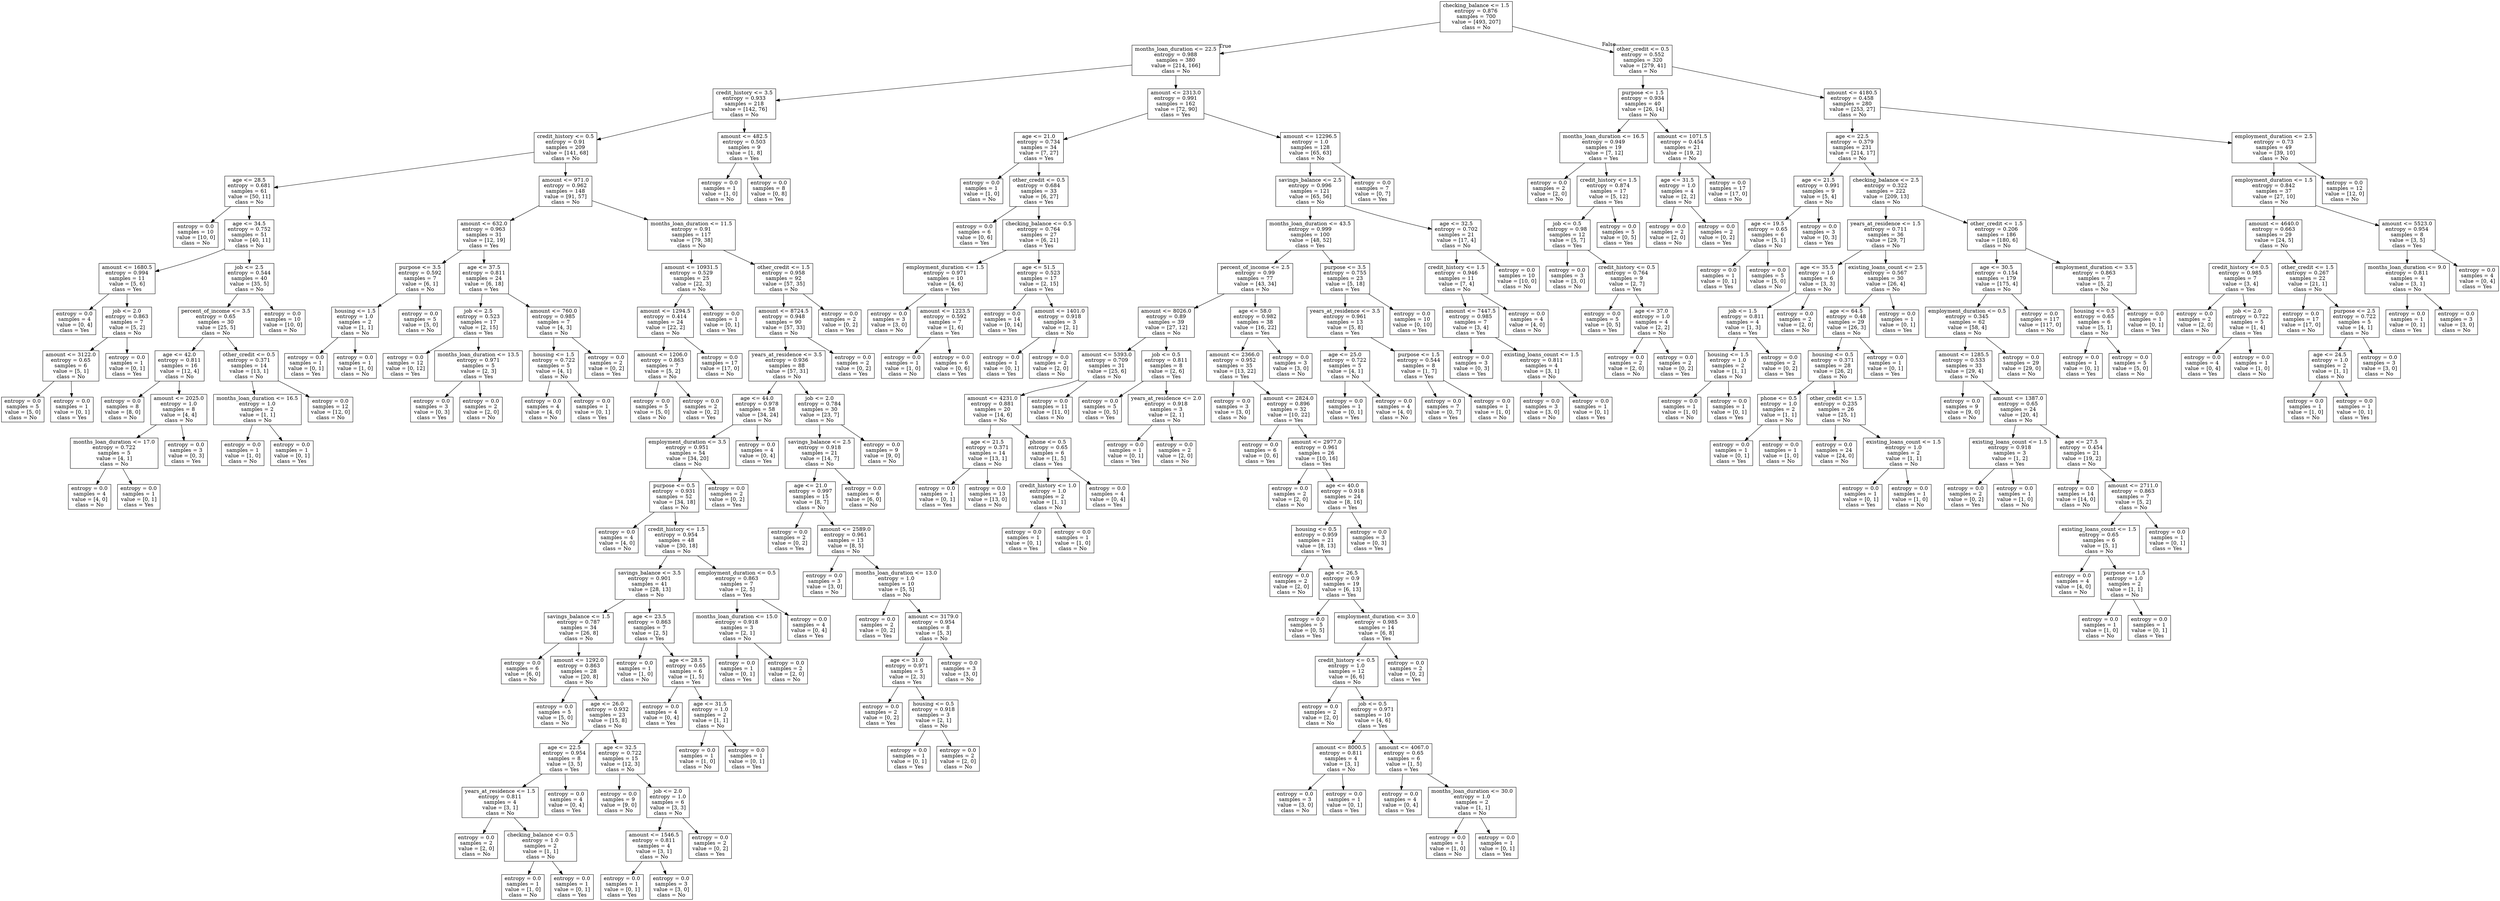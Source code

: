 digraph Tree {
node [shape=box] ;
0 [label="checking_balance <= 1.5\nentropy = 0.876\nsamples = 700\nvalue = [493, 207]\nclass = No"] ;
1 [label="months_loan_duration <= 22.5\nentropy = 0.988\nsamples = 380\nvalue = [214, 166]\nclass = No"] ;
0 -> 1 [labeldistance=2.5, labelangle=45, headlabel="True"] ;
2 [label="credit_history <= 3.5\nentropy = 0.933\nsamples = 218\nvalue = [142, 76]\nclass = No"] ;
1 -> 2 ;
3 [label="credit_history <= 0.5\nentropy = 0.91\nsamples = 209\nvalue = [141, 68]\nclass = No"] ;
2 -> 3 ;
4 [label="age <= 28.5\nentropy = 0.681\nsamples = 61\nvalue = [50, 11]\nclass = No"] ;
3 -> 4 ;
5 [label="entropy = 0.0\nsamples = 10\nvalue = [10, 0]\nclass = No"] ;
4 -> 5 ;
6 [label="age <= 34.5\nentropy = 0.752\nsamples = 51\nvalue = [40, 11]\nclass = No"] ;
4 -> 6 ;
7 [label="amount <= 1680.5\nentropy = 0.994\nsamples = 11\nvalue = [5, 6]\nclass = Yes"] ;
6 -> 7 ;
8 [label="entropy = 0.0\nsamples = 4\nvalue = [0, 4]\nclass = Yes"] ;
7 -> 8 ;
9 [label="job <= 2.0\nentropy = 0.863\nsamples = 7\nvalue = [5, 2]\nclass = No"] ;
7 -> 9 ;
10 [label="amount <= 3122.0\nentropy = 0.65\nsamples = 6\nvalue = [5, 1]\nclass = No"] ;
9 -> 10 ;
11 [label="entropy = 0.0\nsamples = 5\nvalue = [5, 0]\nclass = No"] ;
10 -> 11 ;
12 [label="entropy = 0.0\nsamples = 1\nvalue = [0, 1]\nclass = Yes"] ;
10 -> 12 ;
13 [label="entropy = 0.0\nsamples = 1\nvalue = [0, 1]\nclass = Yes"] ;
9 -> 13 ;
14 [label="job <= 2.5\nentropy = 0.544\nsamples = 40\nvalue = [35, 5]\nclass = No"] ;
6 -> 14 ;
15 [label="percent_of_income <= 3.5\nentropy = 0.65\nsamples = 30\nvalue = [25, 5]\nclass = No"] ;
14 -> 15 ;
16 [label="age <= 42.0\nentropy = 0.811\nsamples = 16\nvalue = [12, 4]\nclass = No"] ;
15 -> 16 ;
17 [label="entropy = 0.0\nsamples = 8\nvalue = [8, 0]\nclass = No"] ;
16 -> 17 ;
18 [label="amount <= 2025.0\nentropy = 1.0\nsamples = 8\nvalue = [4, 4]\nclass = No"] ;
16 -> 18 ;
19 [label="months_loan_duration <= 17.0\nentropy = 0.722\nsamples = 5\nvalue = [4, 1]\nclass = No"] ;
18 -> 19 ;
20 [label="entropy = 0.0\nsamples = 4\nvalue = [4, 0]\nclass = No"] ;
19 -> 20 ;
21 [label="entropy = 0.0\nsamples = 1\nvalue = [0, 1]\nclass = Yes"] ;
19 -> 21 ;
22 [label="entropy = 0.0\nsamples = 3\nvalue = [0, 3]\nclass = Yes"] ;
18 -> 22 ;
23 [label="other_credit <= 0.5\nentropy = 0.371\nsamples = 14\nvalue = [13, 1]\nclass = No"] ;
15 -> 23 ;
24 [label="months_loan_duration <= 16.5\nentropy = 1.0\nsamples = 2\nvalue = [1, 1]\nclass = No"] ;
23 -> 24 ;
25 [label="entropy = 0.0\nsamples = 1\nvalue = [1, 0]\nclass = No"] ;
24 -> 25 ;
26 [label="entropy = 0.0\nsamples = 1\nvalue = [0, 1]\nclass = Yes"] ;
24 -> 26 ;
27 [label="entropy = 0.0\nsamples = 12\nvalue = [12, 0]\nclass = No"] ;
23 -> 27 ;
28 [label="entropy = 0.0\nsamples = 10\nvalue = [10, 0]\nclass = No"] ;
14 -> 28 ;
29 [label="amount <= 971.0\nentropy = 0.962\nsamples = 148\nvalue = [91, 57]\nclass = No"] ;
3 -> 29 ;
30 [label="amount <= 632.0\nentropy = 0.963\nsamples = 31\nvalue = [12, 19]\nclass = Yes"] ;
29 -> 30 ;
31 [label="purpose <= 3.5\nentropy = 0.592\nsamples = 7\nvalue = [6, 1]\nclass = No"] ;
30 -> 31 ;
32 [label="housing <= 1.5\nentropy = 1.0\nsamples = 2\nvalue = [1, 1]\nclass = No"] ;
31 -> 32 ;
33 [label="entropy = 0.0\nsamples = 1\nvalue = [0, 1]\nclass = Yes"] ;
32 -> 33 ;
34 [label="entropy = 0.0\nsamples = 1\nvalue = [1, 0]\nclass = No"] ;
32 -> 34 ;
35 [label="entropy = 0.0\nsamples = 5\nvalue = [5, 0]\nclass = No"] ;
31 -> 35 ;
36 [label="age <= 37.5\nentropy = 0.811\nsamples = 24\nvalue = [6, 18]\nclass = Yes"] ;
30 -> 36 ;
37 [label="job <= 2.5\nentropy = 0.523\nsamples = 17\nvalue = [2, 15]\nclass = Yes"] ;
36 -> 37 ;
38 [label="entropy = 0.0\nsamples = 12\nvalue = [0, 12]\nclass = Yes"] ;
37 -> 38 ;
39 [label="months_loan_duration <= 13.5\nentropy = 0.971\nsamples = 5\nvalue = [2, 3]\nclass = Yes"] ;
37 -> 39 ;
40 [label="entropy = 0.0\nsamples = 3\nvalue = [0, 3]\nclass = Yes"] ;
39 -> 40 ;
41 [label="entropy = 0.0\nsamples = 2\nvalue = [2, 0]\nclass = No"] ;
39 -> 41 ;
42 [label="amount <= 760.0\nentropy = 0.985\nsamples = 7\nvalue = [4, 3]\nclass = No"] ;
36 -> 42 ;
43 [label="housing <= 1.5\nentropy = 0.722\nsamples = 5\nvalue = [4, 1]\nclass = No"] ;
42 -> 43 ;
44 [label="entropy = 0.0\nsamples = 4\nvalue = [4, 0]\nclass = No"] ;
43 -> 44 ;
45 [label="entropy = 0.0\nsamples = 1\nvalue = [0, 1]\nclass = Yes"] ;
43 -> 45 ;
46 [label="entropy = 0.0\nsamples = 2\nvalue = [0, 2]\nclass = Yes"] ;
42 -> 46 ;
47 [label="months_loan_duration <= 11.5\nentropy = 0.91\nsamples = 117\nvalue = [79, 38]\nclass = No"] ;
29 -> 47 ;
48 [label="amount <= 10931.5\nentropy = 0.529\nsamples = 25\nvalue = [22, 3]\nclass = No"] ;
47 -> 48 ;
49 [label="amount <= 1294.5\nentropy = 0.414\nsamples = 24\nvalue = [22, 2]\nclass = No"] ;
48 -> 49 ;
50 [label="amount <= 1206.0\nentropy = 0.863\nsamples = 7\nvalue = [5, 2]\nclass = No"] ;
49 -> 50 ;
51 [label="entropy = 0.0\nsamples = 5\nvalue = [5, 0]\nclass = No"] ;
50 -> 51 ;
52 [label="entropy = 0.0\nsamples = 2\nvalue = [0, 2]\nclass = Yes"] ;
50 -> 52 ;
53 [label="entropy = 0.0\nsamples = 17\nvalue = [17, 0]\nclass = No"] ;
49 -> 53 ;
54 [label="entropy = 0.0\nsamples = 1\nvalue = [0, 1]\nclass = Yes"] ;
48 -> 54 ;
55 [label="other_credit <= 1.5\nentropy = 0.958\nsamples = 92\nvalue = [57, 35]\nclass = No"] ;
47 -> 55 ;
56 [label="amount <= 8724.5\nentropy = 0.948\nsamples = 90\nvalue = [57, 33]\nclass = No"] ;
55 -> 56 ;
57 [label="years_at_residence <= 3.5\nentropy = 0.936\nsamples = 88\nvalue = [57, 31]\nclass = No"] ;
56 -> 57 ;
58 [label="age <= 44.0\nentropy = 0.978\nsamples = 58\nvalue = [34, 24]\nclass = No"] ;
57 -> 58 ;
59 [label="employment_duration <= 3.5\nentropy = 0.951\nsamples = 54\nvalue = [34, 20]\nclass = No"] ;
58 -> 59 ;
60 [label="purpose <= 0.5\nentropy = 0.931\nsamples = 52\nvalue = [34, 18]\nclass = No"] ;
59 -> 60 ;
61 [label="entropy = 0.0\nsamples = 4\nvalue = [4, 0]\nclass = No"] ;
60 -> 61 ;
62 [label="credit_history <= 1.5\nentropy = 0.954\nsamples = 48\nvalue = [30, 18]\nclass = No"] ;
60 -> 62 ;
63 [label="savings_balance <= 3.5\nentropy = 0.901\nsamples = 41\nvalue = [28, 13]\nclass = No"] ;
62 -> 63 ;
64 [label="savings_balance <= 1.5\nentropy = 0.787\nsamples = 34\nvalue = [26, 8]\nclass = No"] ;
63 -> 64 ;
65 [label="entropy = 0.0\nsamples = 6\nvalue = [6, 0]\nclass = No"] ;
64 -> 65 ;
66 [label="amount <= 1292.0\nentropy = 0.863\nsamples = 28\nvalue = [20, 8]\nclass = No"] ;
64 -> 66 ;
67 [label="entropy = 0.0\nsamples = 5\nvalue = [5, 0]\nclass = No"] ;
66 -> 67 ;
68 [label="age <= 26.0\nentropy = 0.932\nsamples = 23\nvalue = [15, 8]\nclass = No"] ;
66 -> 68 ;
69 [label="age <= 22.5\nentropy = 0.954\nsamples = 8\nvalue = [3, 5]\nclass = Yes"] ;
68 -> 69 ;
70 [label="years_at_residence <= 1.5\nentropy = 0.811\nsamples = 4\nvalue = [3, 1]\nclass = No"] ;
69 -> 70 ;
71 [label="entropy = 0.0\nsamples = 2\nvalue = [2, 0]\nclass = No"] ;
70 -> 71 ;
72 [label="checking_balance <= 0.5\nentropy = 1.0\nsamples = 2\nvalue = [1, 1]\nclass = No"] ;
70 -> 72 ;
73 [label="entropy = 0.0\nsamples = 1\nvalue = [1, 0]\nclass = No"] ;
72 -> 73 ;
74 [label="entropy = 0.0\nsamples = 1\nvalue = [0, 1]\nclass = Yes"] ;
72 -> 74 ;
75 [label="entropy = 0.0\nsamples = 4\nvalue = [0, 4]\nclass = Yes"] ;
69 -> 75 ;
76 [label="age <= 32.5\nentropy = 0.722\nsamples = 15\nvalue = [12, 3]\nclass = No"] ;
68 -> 76 ;
77 [label="entropy = 0.0\nsamples = 9\nvalue = [9, 0]\nclass = No"] ;
76 -> 77 ;
78 [label="job <= 2.0\nentropy = 1.0\nsamples = 6\nvalue = [3, 3]\nclass = No"] ;
76 -> 78 ;
79 [label="amount <= 1546.5\nentropy = 0.811\nsamples = 4\nvalue = [3, 1]\nclass = No"] ;
78 -> 79 ;
80 [label="entropy = 0.0\nsamples = 1\nvalue = [0, 1]\nclass = Yes"] ;
79 -> 80 ;
81 [label="entropy = 0.0\nsamples = 3\nvalue = [3, 0]\nclass = No"] ;
79 -> 81 ;
82 [label="entropy = 0.0\nsamples = 2\nvalue = [0, 2]\nclass = Yes"] ;
78 -> 82 ;
83 [label="age <= 23.5\nentropy = 0.863\nsamples = 7\nvalue = [2, 5]\nclass = Yes"] ;
63 -> 83 ;
84 [label="entropy = 0.0\nsamples = 1\nvalue = [1, 0]\nclass = No"] ;
83 -> 84 ;
85 [label="age <= 28.5\nentropy = 0.65\nsamples = 6\nvalue = [1, 5]\nclass = Yes"] ;
83 -> 85 ;
86 [label="entropy = 0.0\nsamples = 4\nvalue = [0, 4]\nclass = Yes"] ;
85 -> 86 ;
87 [label="age <= 31.5\nentropy = 1.0\nsamples = 2\nvalue = [1, 1]\nclass = No"] ;
85 -> 87 ;
88 [label="entropy = 0.0\nsamples = 1\nvalue = [1, 0]\nclass = No"] ;
87 -> 88 ;
89 [label="entropy = 0.0\nsamples = 1\nvalue = [0, 1]\nclass = Yes"] ;
87 -> 89 ;
90 [label="employment_duration <= 0.5\nentropy = 0.863\nsamples = 7\nvalue = [2, 5]\nclass = Yes"] ;
62 -> 90 ;
91 [label="months_loan_duration <= 15.0\nentropy = 0.918\nsamples = 3\nvalue = [2, 1]\nclass = No"] ;
90 -> 91 ;
92 [label="entropy = 0.0\nsamples = 1\nvalue = [0, 1]\nclass = Yes"] ;
91 -> 92 ;
93 [label="entropy = 0.0\nsamples = 2\nvalue = [2, 0]\nclass = No"] ;
91 -> 93 ;
94 [label="entropy = 0.0\nsamples = 4\nvalue = [0, 4]\nclass = Yes"] ;
90 -> 94 ;
95 [label="entropy = 0.0\nsamples = 2\nvalue = [0, 2]\nclass = Yes"] ;
59 -> 95 ;
96 [label="entropy = 0.0\nsamples = 4\nvalue = [0, 4]\nclass = Yes"] ;
58 -> 96 ;
97 [label="job <= 2.0\nentropy = 0.784\nsamples = 30\nvalue = [23, 7]\nclass = No"] ;
57 -> 97 ;
98 [label="savings_balance <= 2.5\nentropy = 0.918\nsamples = 21\nvalue = [14, 7]\nclass = No"] ;
97 -> 98 ;
99 [label="age <= 21.0\nentropy = 0.997\nsamples = 15\nvalue = [8, 7]\nclass = No"] ;
98 -> 99 ;
100 [label="entropy = 0.0\nsamples = 2\nvalue = [0, 2]\nclass = Yes"] ;
99 -> 100 ;
101 [label="amount <= 2589.0\nentropy = 0.961\nsamples = 13\nvalue = [8, 5]\nclass = No"] ;
99 -> 101 ;
102 [label="entropy = 0.0\nsamples = 3\nvalue = [3, 0]\nclass = No"] ;
101 -> 102 ;
103 [label="months_loan_duration <= 13.0\nentropy = 1.0\nsamples = 10\nvalue = [5, 5]\nclass = No"] ;
101 -> 103 ;
104 [label="entropy = 0.0\nsamples = 2\nvalue = [0, 2]\nclass = Yes"] ;
103 -> 104 ;
105 [label="amount <= 3179.0\nentropy = 0.954\nsamples = 8\nvalue = [5, 3]\nclass = No"] ;
103 -> 105 ;
106 [label="age <= 31.0\nentropy = 0.971\nsamples = 5\nvalue = [2, 3]\nclass = Yes"] ;
105 -> 106 ;
107 [label="entropy = 0.0\nsamples = 2\nvalue = [0, 2]\nclass = Yes"] ;
106 -> 107 ;
108 [label="housing <= 0.5\nentropy = 0.918\nsamples = 3\nvalue = [2, 1]\nclass = No"] ;
106 -> 108 ;
109 [label="entropy = 0.0\nsamples = 1\nvalue = [0, 1]\nclass = Yes"] ;
108 -> 109 ;
110 [label="entropy = 0.0\nsamples = 2\nvalue = [2, 0]\nclass = No"] ;
108 -> 110 ;
111 [label="entropy = 0.0\nsamples = 3\nvalue = [3, 0]\nclass = No"] ;
105 -> 111 ;
112 [label="entropy = 0.0\nsamples = 6\nvalue = [6, 0]\nclass = No"] ;
98 -> 112 ;
113 [label="entropy = 0.0\nsamples = 9\nvalue = [9, 0]\nclass = No"] ;
97 -> 113 ;
114 [label="entropy = 0.0\nsamples = 2\nvalue = [0, 2]\nclass = Yes"] ;
56 -> 114 ;
115 [label="entropy = 0.0\nsamples = 2\nvalue = [0, 2]\nclass = Yes"] ;
55 -> 115 ;
116 [label="amount <= 482.5\nentropy = 0.503\nsamples = 9\nvalue = [1, 8]\nclass = Yes"] ;
2 -> 116 ;
117 [label="entropy = 0.0\nsamples = 1\nvalue = [1, 0]\nclass = No"] ;
116 -> 117 ;
118 [label="entropy = 0.0\nsamples = 8\nvalue = [0, 8]\nclass = Yes"] ;
116 -> 118 ;
119 [label="amount <= 2313.0\nentropy = 0.991\nsamples = 162\nvalue = [72, 90]\nclass = Yes"] ;
1 -> 119 ;
120 [label="age <= 21.0\nentropy = 0.734\nsamples = 34\nvalue = [7, 27]\nclass = Yes"] ;
119 -> 120 ;
121 [label="entropy = 0.0\nsamples = 1\nvalue = [1, 0]\nclass = No"] ;
120 -> 121 ;
122 [label="other_credit <= 0.5\nentropy = 0.684\nsamples = 33\nvalue = [6, 27]\nclass = Yes"] ;
120 -> 122 ;
123 [label="entropy = 0.0\nsamples = 6\nvalue = [0, 6]\nclass = Yes"] ;
122 -> 123 ;
124 [label="checking_balance <= 0.5\nentropy = 0.764\nsamples = 27\nvalue = [6, 21]\nclass = Yes"] ;
122 -> 124 ;
125 [label="employment_duration <= 1.5\nentropy = 0.971\nsamples = 10\nvalue = [4, 6]\nclass = Yes"] ;
124 -> 125 ;
126 [label="entropy = 0.0\nsamples = 3\nvalue = [3, 0]\nclass = No"] ;
125 -> 126 ;
127 [label="amount <= 1223.5\nentropy = 0.592\nsamples = 7\nvalue = [1, 6]\nclass = Yes"] ;
125 -> 127 ;
128 [label="entropy = 0.0\nsamples = 1\nvalue = [1, 0]\nclass = No"] ;
127 -> 128 ;
129 [label="entropy = 0.0\nsamples = 6\nvalue = [0, 6]\nclass = Yes"] ;
127 -> 129 ;
130 [label="age <= 51.5\nentropy = 0.523\nsamples = 17\nvalue = [2, 15]\nclass = Yes"] ;
124 -> 130 ;
131 [label="entropy = 0.0\nsamples = 14\nvalue = [0, 14]\nclass = Yes"] ;
130 -> 131 ;
132 [label="amount <= 1401.0\nentropy = 0.918\nsamples = 3\nvalue = [2, 1]\nclass = No"] ;
130 -> 132 ;
133 [label="entropy = 0.0\nsamples = 1\nvalue = [0, 1]\nclass = Yes"] ;
132 -> 133 ;
134 [label="entropy = 0.0\nsamples = 2\nvalue = [2, 0]\nclass = No"] ;
132 -> 134 ;
135 [label="amount <= 12296.5\nentropy = 1.0\nsamples = 128\nvalue = [65, 63]\nclass = No"] ;
119 -> 135 ;
136 [label="savings_balance <= 2.5\nentropy = 0.996\nsamples = 121\nvalue = [65, 56]\nclass = No"] ;
135 -> 136 ;
137 [label="months_loan_duration <= 43.5\nentropy = 0.999\nsamples = 100\nvalue = [48, 52]\nclass = Yes"] ;
136 -> 137 ;
138 [label="percent_of_income <= 2.5\nentropy = 0.99\nsamples = 77\nvalue = [43, 34]\nclass = No"] ;
137 -> 138 ;
139 [label="amount <= 8026.0\nentropy = 0.89\nsamples = 39\nvalue = [27, 12]\nclass = No"] ;
138 -> 139 ;
140 [label="amount <= 5393.0\nentropy = 0.709\nsamples = 31\nvalue = [25, 6]\nclass = No"] ;
139 -> 140 ;
141 [label="amount <= 4231.0\nentropy = 0.881\nsamples = 20\nvalue = [14, 6]\nclass = No"] ;
140 -> 141 ;
142 [label="age <= 21.5\nentropy = 0.371\nsamples = 14\nvalue = [13, 1]\nclass = No"] ;
141 -> 142 ;
143 [label="entropy = 0.0\nsamples = 1\nvalue = [0, 1]\nclass = Yes"] ;
142 -> 143 ;
144 [label="entropy = 0.0\nsamples = 13\nvalue = [13, 0]\nclass = No"] ;
142 -> 144 ;
145 [label="phone <= 0.5\nentropy = 0.65\nsamples = 6\nvalue = [1, 5]\nclass = Yes"] ;
141 -> 145 ;
146 [label="credit_history <= 1.0\nentropy = 1.0\nsamples = 2\nvalue = [1, 1]\nclass = No"] ;
145 -> 146 ;
147 [label="entropy = 0.0\nsamples = 1\nvalue = [0, 1]\nclass = Yes"] ;
146 -> 147 ;
148 [label="entropy = 0.0\nsamples = 1\nvalue = [1, 0]\nclass = No"] ;
146 -> 148 ;
149 [label="entropy = 0.0\nsamples = 4\nvalue = [0, 4]\nclass = Yes"] ;
145 -> 149 ;
150 [label="entropy = 0.0\nsamples = 11\nvalue = [11, 0]\nclass = No"] ;
140 -> 150 ;
151 [label="job <= 0.5\nentropy = 0.811\nsamples = 8\nvalue = [2, 6]\nclass = Yes"] ;
139 -> 151 ;
152 [label="entropy = 0.0\nsamples = 5\nvalue = [0, 5]\nclass = Yes"] ;
151 -> 152 ;
153 [label="years_at_residence <= 2.0\nentropy = 0.918\nsamples = 3\nvalue = [2, 1]\nclass = No"] ;
151 -> 153 ;
154 [label="entropy = 0.0\nsamples = 1\nvalue = [0, 1]\nclass = Yes"] ;
153 -> 154 ;
155 [label="entropy = 0.0\nsamples = 2\nvalue = [2, 0]\nclass = No"] ;
153 -> 155 ;
156 [label="age <= 58.0\nentropy = 0.982\nsamples = 38\nvalue = [16, 22]\nclass = Yes"] ;
138 -> 156 ;
157 [label="amount <= 2366.0\nentropy = 0.952\nsamples = 35\nvalue = [13, 22]\nclass = Yes"] ;
156 -> 157 ;
158 [label="entropy = 0.0\nsamples = 3\nvalue = [3, 0]\nclass = No"] ;
157 -> 158 ;
159 [label="amount <= 2824.0\nentropy = 0.896\nsamples = 32\nvalue = [10, 22]\nclass = Yes"] ;
157 -> 159 ;
160 [label="entropy = 0.0\nsamples = 6\nvalue = [0, 6]\nclass = Yes"] ;
159 -> 160 ;
161 [label="amount <= 2977.0\nentropy = 0.961\nsamples = 26\nvalue = [10, 16]\nclass = Yes"] ;
159 -> 161 ;
162 [label="entropy = 0.0\nsamples = 2\nvalue = [2, 0]\nclass = No"] ;
161 -> 162 ;
163 [label="age <= 40.0\nentropy = 0.918\nsamples = 24\nvalue = [8, 16]\nclass = Yes"] ;
161 -> 163 ;
164 [label="housing <= 0.5\nentropy = 0.959\nsamples = 21\nvalue = [8, 13]\nclass = Yes"] ;
163 -> 164 ;
165 [label="entropy = 0.0\nsamples = 2\nvalue = [2, 0]\nclass = No"] ;
164 -> 165 ;
166 [label="age <= 26.5\nentropy = 0.9\nsamples = 19\nvalue = [6, 13]\nclass = Yes"] ;
164 -> 166 ;
167 [label="entropy = 0.0\nsamples = 5\nvalue = [0, 5]\nclass = Yes"] ;
166 -> 167 ;
168 [label="employment_duration <= 3.0\nentropy = 0.985\nsamples = 14\nvalue = [6, 8]\nclass = Yes"] ;
166 -> 168 ;
169 [label="credit_history <= 0.5\nentropy = 1.0\nsamples = 12\nvalue = [6, 6]\nclass = No"] ;
168 -> 169 ;
170 [label="entropy = 0.0\nsamples = 2\nvalue = [2, 0]\nclass = No"] ;
169 -> 170 ;
171 [label="job <= 0.5\nentropy = 0.971\nsamples = 10\nvalue = [4, 6]\nclass = Yes"] ;
169 -> 171 ;
172 [label="amount <= 8000.5\nentropy = 0.811\nsamples = 4\nvalue = [3, 1]\nclass = No"] ;
171 -> 172 ;
173 [label="entropy = 0.0\nsamples = 3\nvalue = [3, 0]\nclass = No"] ;
172 -> 173 ;
174 [label="entropy = 0.0\nsamples = 1\nvalue = [0, 1]\nclass = Yes"] ;
172 -> 174 ;
175 [label="amount <= 4067.0\nentropy = 0.65\nsamples = 6\nvalue = [1, 5]\nclass = Yes"] ;
171 -> 175 ;
176 [label="entropy = 0.0\nsamples = 4\nvalue = [0, 4]\nclass = Yes"] ;
175 -> 176 ;
177 [label="months_loan_duration <= 30.0\nentropy = 1.0\nsamples = 2\nvalue = [1, 1]\nclass = No"] ;
175 -> 177 ;
178 [label="entropy = 0.0\nsamples = 1\nvalue = [1, 0]\nclass = No"] ;
177 -> 178 ;
179 [label="entropy = 0.0\nsamples = 1\nvalue = [0, 1]\nclass = Yes"] ;
177 -> 179 ;
180 [label="entropy = 0.0\nsamples = 2\nvalue = [0, 2]\nclass = Yes"] ;
168 -> 180 ;
181 [label="entropy = 0.0\nsamples = 3\nvalue = [0, 3]\nclass = Yes"] ;
163 -> 181 ;
182 [label="entropy = 0.0\nsamples = 3\nvalue = [3, 0]\nclass = No"] ;
156 -> 182 ;
183 [label="purpose <= 3.5\nentropy = 0.755\nsamples = 23\nvalue = [5, 18]\nclass = Yes"] ;
137 -> 183 ;
184 [label="years_at_residence <= 3.5\nentropy = 0.961\nsamples = 13\nvalue = [5, 8]\nclass = Yes"] ;
183 -> 184 ;
185 [label="age <= 25.0\nentropy = 0.722\nsamples = 5\nvalue = [4, 1]\nclass = No"] ;
184 -> 185 ;
186 [label="entropy = 0.0\nsamples = 1\nvalue = [0, 1]\nclass = Yes"] ;
185 -> 186 ;
187 [label="entropy = 0.0\nsamples = 4\nvalue = [4, 0]\nclass = No"] ;
185 -> 187 ;
188 [label="purpose <= 1.5\nentropy = 0.544\nsamples = 8\nvalue = [1, 7]\nclass = Yes"] ;
184 -> 188 ;
189 [label="entropy = 0.0\nsamples = 7\nvalue = [0, 7]\nclass = Yes"] ;
188 -> 189 ;
190 [label="entropy = 0.0\nsamples = 1\nvalue = [1, 0]\nclass = No"] ;
188 -> 190 ;
191 [label="entropy = 0.0\nsamples = 10\nvalue = [0, 10]\nclass = Yes"] ;
183 -> 191 ;
192 [label="age <= 32.5\nentropy = 0.702\nsamples = 21\nvalue = [17, 4]\nclass = No"] ;
136 -> 192 ;
193 [label="credit_history <= 1.5\nentropy = 0.946\nsamples = 11\nvalue = [7, 4]\nclass = No"] ;
192 -> 193 ;
194 [label="amount <= 7447.5\nentropy = 0.985\nsamples = 7\nvalue = [3, 4]\nclass = Yes"] ;
193 -> 194 ;
195 [label="entropy = 0.0\nsamples = 3\nvalue = [0, 3]\nclass = Yes"] ;
194 -> 195 ;
196 [label="existing_loans_count <= 1.5\nentropy = 0.811\nsamples = 4\nvalue = [3, 1]\nclass = No"] ;
194 -> 196 ;
197 [label="entropy = 0.0\nsamples = 3\nvalue = [3, 0]\nclass = No"] ;
196 -> 197 ;
198 [label="entropy = 0.0\nsamples = 1\nvalue = [0, 1]\nclass = Yes"] ;
196 -> 198 ;
199 [label="entropy = 0.0\nsamples = 4\nvalue = [4, 0]\nclass = No"] ;
193 -> 199 ;
200 [label="entropy = 0.0\nsamples = 10\nvalue = [10, 0]\nclass = No"] ;
192 -> 200 ;
201 [label="entropy = 0.0\nsamples = 7\nvalue = [0, 7]\nclass = Yes"] ;
135 -> 201 ;
202 [label="other_credit <= 0.5\nentropy = 0.552\nsamples = 320\nvalue = [279, 41]\nclass = No"] ;
0 -> 202 [labeldistance=2.5, labelangle=-45, headlabel="False"] ;
203 [label="purpose <= 1.5\nentropy = 0.934\nsamples = 40\nvalue = [26, 14]\nclass = No"] ;
202 -> 203 ;
204 [label="months_loan_duration <= 16.5\nentropy = 0.949\nsamples = 19\nvalue = [7, 12]\nclass = Yes"] ;
203 -> 204 ;
205 [label="entropy = 0.0\nsamples = 2\nvalue = [2, 0]\nclass = No"] ;
204 -> 205 ;
206 [label="credit_history <= 1.5\nentropy = 0.874\nsamples = 17\nvalue = [5, 12]\nclass = Yes"] ;
204 -> 206 ;
207 [label="job <= 0.5\nentropy = 0.98\nsamples = 12\nvalue = [5, 7]\nclass = Yes"] ;
206 -> 207 ;
208 [label="entropy = 0.0\nsamples = 3\nvalue = [3, 0]\nclass = No"] ;
207 -> 208 ;
209 [label="credit_history <= 0.5\nentropy = 0.764\nsamples = 9\nvalue = [2, 7]\nclass = Yes"] ;
207 -> 209 ;
210 [label="entropy = 0.0\nsamples = 5\nvalue = [0, 5]\nclass = Yes"] ;
209 -> 210 ;
211 [label="age <= 37.0\nentropy = 1.0\nsamples = 4\nvalue = [2, 2]\nclass = No"] ;
209 -> 211 ;
212 [label="entropy = 0.0\nsamples = 2\nvalue = [2, 0]\nclass = No"] ;
211 -> 212 ;
213 [label="entropy = 0.0\nsamples = 2\nvalue = [0, 2]\nclass = Yes"] ;
211 -> 213 ;
214 [label="entropy = 0.0\nsamples = 5\nvalue = [0, 5]\nclass = Yes"] ;
206 -> 214 ;
215 [label="amount <= 1071.5\nentropy = 0.454\nsamples = 21\nvalue = [19, 2]\nclass = No"] ;
203 -> 215 ;
216 [label="age <= 31.5\nentropy = 1.0\nsamples = 4\nvalue = [2, 2]\nclass = No"] ;
215 -> 216 ;
217 [label="entropy = 0.0\nsamples = 2\nvalue = [2, 0]\nclass = No"] ;
216 -> 217 ;
218 [label="entropy = 0.0\nsamples = 2\nvalue = [0, 2]\nclass = Yes"] ;
216 -> 218 ;
219 [label="entropy = 0.0\nsamples = 17\nvalue = [17, 0]\nclass = No"] ;
215 -> 219 ;
220 [label="amount <= 4180.5\nentropy = 0.458\nsamples = 280\nvalue = [253, 27]\nclass = No"] ;
202 -> 220 ;
221 [label="age <= 22.5\nentropy = 0.379\nsamples = 231\nvalue = [214, 17]\nclass = No"] ;
220 -> 221 ;
222 [label="age <= 21.5\nentropy = 0.991\nsamples = 9\nvalue = [5, 4]\nclass = No"] ;
221 -> 222 ;
223 [label="age <= 19.5\nentropy = 0.65\nsamples = 6\nvalue = [5, 1]\nclass = No"] ;
222 -> 223 ;
224 [label="entropy = 0.0\nsamples = 1\nvalue = [0, 1]\nclass = Yes"] ;
223 -> 224 ;
225 [label="entropy = 0.0\nsamples = 5\nvalue = [5, 0]\nclass = No"] ;
223 -> 225 ;
226 [label="entropy = 0.0\nsamples = 3\nvalue = [0, 3]\nclass = Yes"] ;
222 -> 226 ;
227 [label="checking_balance <= 2.5\nentropy = 0.322\nsamples = 222\nvalue = [209, 13]\nclass = No"] ;
221 -> 227 ;
228 [label="years_at_residence <= 1.5\nentropy = 0.711\nsamples = 36\nvalue = [29, 7]\nclass = No"] ;
227 -> 228 ;
229 [label="age <= 35.5\nentropy = 1.0\nsamples = 6\nvalue = [3, 3]\nclass = No"] ;
228 -> 229 ;
230 [label="job <= 1.5\nentropy = 0.811\nsamples = 4\nvalue = [1, 3]\nclass = Yes"] ;
229 -> 230 ;
231 [label="housing <= 1.5\nentropy = 1.0\nsamples = 2\nvalue = [1, 1]\nclass = No"] ;
230 -> 231 ;
232 [label="entropy = 0.0\nsamples = 1\nvalue = [1, 0]\nclass = No"] ;
231 -> 232 ;
233 [label="entropy = 0.0\nsamples = 1\nvalue = [0, 1]\nclass = Yes"] ;
231 -> 233 ;
234 [label="entropy = 0.0\nsamples = 2\nvalue = [0, 2]\nclass = Yes"] ;
230 -> 234 ;
235 [label="entropy = 0.0\nsamples = 2\nvalue = [2, 0]\nclass = No"] ;
229 -> 235 ;
236 [label="existing_loans_count <= 2.5\nentropy = 0.567\nsamples = 30\nvalue = [26, 4]\nclass = No"] ;
228 -> 236 ;
237 [label="age <= 64.5\nentropy = 0.48\nsamples = 29\nvalue = [26, 3]\nclass = No"] ;
236 -> 237 ;
238 [label="housing <= 0.5\nentropy = 0.371\nsamples = 28\nvalue = [26, 2]\nclass = No"] ;
237 -> 238 ;
239 [label="phone <= 0.5\nentropy = 1.0\nsamples = 2\nvalue = [1, 1]\nclass = No"] ;
238 -> 239 ;
240 [label="entropy = 0.0\nsamples = 1\nvalue = [0, 1]\nclass = Yes"] ;
239 -> 240 ;
241 [label="entropy = 0.0\nsamples = 1\nvalue = [1, 0]\nclass = No"] ;
239 -> 241 ;
242 [label="other_credit <= 1.5\nentropy = 0.235\nsamples = 26\nvalue = [25, 1]\nclass = No"] ;
238 -> 242 ;
243 [label="entropy = 0.0\nsamples = 24\nvalue = [24, 0]\nclass = No"] ;
242 -> 243 ;
244 [label="existing_loans_count <= 1.5\nentropy = 1.0\nsamples = 2\nvalue = [1, 1]\nclass = No"] ;
242 -> 244 ;
245 [label="entropy = 0.0\nsamples = 1\nvalue = [0, 1]\nclass = Yes"] ;
244 -> 245 ;
246 [label="entropy = 0.0\nsamples = 1\nvalue = [1, 0]\nclass = No"] ;
244 -> 246 ;
247 [label="entropy = 0.0\nsamples = 1\nvalue = [0, 1]\nclass = Yes"] ;
237 -> 247 ;
248 [label="entropy = 0.0\nsamples = 1\nvalue = [0, 1]\nclass = Yes"] ;
236 -> 248 ;
249 [label="other_credit <= 1.5\nentropy = 0.206\nsamples = 186\nvalue = [180, 6]\nclass = No"] ;
227 -> 249 ;
250 [label="age <= 30.5\nentropy = 0.154\nsamples = 179\nvalue = [175, 4]\nclass = No"] ;
249 -> 250 ;
251 [label="employment_duration <= 0.5\nentropy = 0.345\nsamples = 62\nvalue = [58, 4]\nclass = No"] ;
250 -> 251 ;
252 [label="amount <= 1285.5\nentropy = 0.533\nsamples = 33\nvalue = [29, 4]\nclass = No"] ;
251 -> 252 ;
253 [label="entropy = 0.0\nsamples = 9\nvalue = [9, 0]\nclass = No"] ;
252 -> 253 ;
254 [label="amount <= 1387.0\nentropy = 0.65\nsamples = 24\nvalue = [20, 4]\nclass = No"] ;
252 -> 254 ;
255 [label="existing_loans_count <= 1.5\nentropy = 0.918\nsamples = 3\nvalue = [1, 2]\nclass = Yes"] ;
254 -> 255 ;
256 [label="entropy = 0.0\nsamples = 2\nvalue = [0, 2]\nclass = Yes"] ;
255 -> 256 ;
257 [label="entropy = 0.0\nsamples = 1\nvalue = [1, 0]\nclass = No"] ;
255 -> 257 ;
258 [label="age <= 27.5\nentropy = 0.454\nsamples = 21\nvalue = [19, 2]\nclass = No"] ;
254 -> 258 ;
259 [label="entropy = 0.0\nsamples = 14\nvalue = [14, 0]\nclass = No"] ;
258 -> 259 ;
260 [label="amount <= 2711.0\nentropy = 0.863\nsamples = 7\nvalue = [5, 2]\nclass = No"] ;
258 -> 260 ;
261 [label="existing_loans_count <= 1.5\nentropy = 0.65\nsamples = 6\nvalue = [5, 1]\nclass = No"] ;
260 -> 261 ;
262 [label="entropy = 0.0\nsamples = 4\nvalue = [4, 0]\nclass = No"] ;
261 -> 262 ;
263 [label="purpose <= 1.5\nentropy = 1.0\nsamples = 2\nvalue = [1, 1]\nclass = No"] ;
261 -> 263 ;
264 [label="entropy = 0.0\nsamples = 1\nvalue = [1, 0]\nclass = No"] ;
263 -> 264 ;
265 [label="entropy = 0.0\nsamples = 1\nvalue = [0, 1]\nclass = Yes"] ;
263 -> 265 ;
266 [label="entropy = 0.0\nsamples = 1\nvalue = [0, 1]\nclass = Yes"] ;
260 -> 266 ;
267 [label="entropy = 0.0\nsamples = 29\nvalue = [29, 0]\nclass = No"] ;
251 -> 267 ;
268 [label="entropy = 0.0\nsamples = 117\nvalue = [117, 0]\nclass = No"] ;
250 -> 268 ;
269 [label="employment_duration <= 3.5\nentropy = 0.863\nsamples = 7\nvalue = [5, 2]\nclass = No"] ;
249 -> 269 ;
270 [label="housing <= 0.5\nentropy = 0.65\nsamples = 6\nvalue = [5, 1]\nclass = No"] ;
269 -> 270 ;
271 [label="entropy = 0.0\nsamples = 1\nvalue = [0, 1]\nclass = Yes"] ;
270 -> 271 ;
272 [label="entropy = 0.0\nsamples = 5\nvalue = [5, 0]\nclass = No"] ;
270 -> 272 ;
273 [label="entropy = 0.0\nsamples = 1\nvalue = [0, 1]\nclass = Yes"] ;
269 -> 273 ;
274 [label="employment_duration <= 2.5\nentropy = 0.73\nsamples = 49\nvalue = [39, 10]\nclass = No"] ;
220 -> 274 ;
275 [label="employment_duration <= 1.5\nentropy = 0.842\nsamples = 37\nvalue = [27, 10]\nclass = No"] ;
274 -> 275 ;
276 [label="amount <= 4640.0\nentropy = 0.663\nsamples = 29\nvalue = [24, 5]\nclass = No"] ;
275 -> 276 ;
277 [label="credit_history <= 0.5\nentropy = 0.985\nsamples = 7\nvalue = [3, 4]\nclass = Yes"] ;
276 -> 277 ;
278 [label="entropy = 0.0\nsamples = 2\nvalue = [2, 0]\nclass = No"] ;
277 -> 278 ;
279 [label="job <= 2.0\nentropy = 0.722\nsamples = 5\nvalue = [1, 4]\nclass = Yes"] ;
277 -> 279 ;
280 [label="entropy = 0.0\nsamples = 4\nvalue = [0, 4]\nclass = Yes"] ;
279 -> 280 ;
281 [label="entropy = 0.0\nsamples = 1\nvalue = [1, 0]\nclass = No"] ;
279 -> 281 ;
282 [label="other_credit <= 1.5\nentropy = 0.267\nsamples = 22\nvalue = [21, 1]\nclass = No"] ;
276 -> 282 ;
283 [label="entropy = 0.0\nsamples = 17\nvalue = [17, 0]\nclass = No"] ;
282 -> 283 ;
284 [label="purpose <= 2.5\nentropy = 0.722\nsamples = 5\nvalue = [4, 1]\nclass = No"] ;
282 -> 284 ;
285 [label="age <= 24.5\nentropy = 1.0\nsamples = 2\nvalue = [1, 1]\nclass = No"] ;
284 -> 285 ;
286 [label="entropy = 0.0\nsamples = 1\nvalue = [1, 0]\nclass = No"] ;
285 -> 286 ;
287 [label="entropy = 0.0\nsamples = 1\nvalue = [0, 1]\nclass = Yes"] ;
285 -> 287 ;
288 [label="entropy = 0.0\nsamples = 3\nvalue = [3, 0]\nclass = No"] ;
284 -> 288 ;
289 [label="amount <= 5523.0\nentropy = 0.954\nsamples = 8\nvalue = [3, 5]\nclass = Yes"] ;
275 -> 289 ;
290 [label="months_loan_duration <= 9.0\nentropy = 0.811\nsamples = 4\nvalue = [3, 1]\nclass = No"] ;
289 -> 290 ;
291 [label="entropy = 0.0\nsamples = 1\nvalue = [0, 1]\nclass = Yes"] ;
290 -> 291 ;
292 [label="entropy = 0.0\nsamples = 3\nvalue = [3, 0]\nclass = No"] ;
290 -> 292 ;
293 [label="entropy = 0.0\nsamples = 4\nvalue = [0, 4]\nclass = Yes"] ;
289 -> 293 ;
294 [label="entropy = 0.0\nsamples = 12\nvalue = [12, 0]\nclass = No"] ;
274 -> 294 ;
}